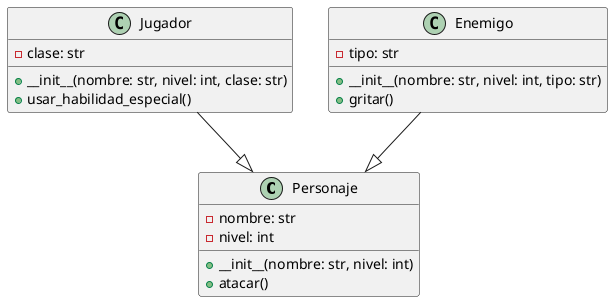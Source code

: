 @startuml
class Personaje {
    - nombre: str
    - nivel: int
    + __init__(nombre: str, nivel: int)
    + atacar()
}

class Jugador {
    - clase: str
    + __init__(nombre: str, nivel: int, clase: str)
    + usar_habilidad_especial()
}

class Enemigo {
    - tipo: str
    + __init__(nombre: str, nivel: int, tipo: str)
    + gritar()
}

Jugador --|> Personaje
Enemigo --|> Personaje
@enduml
